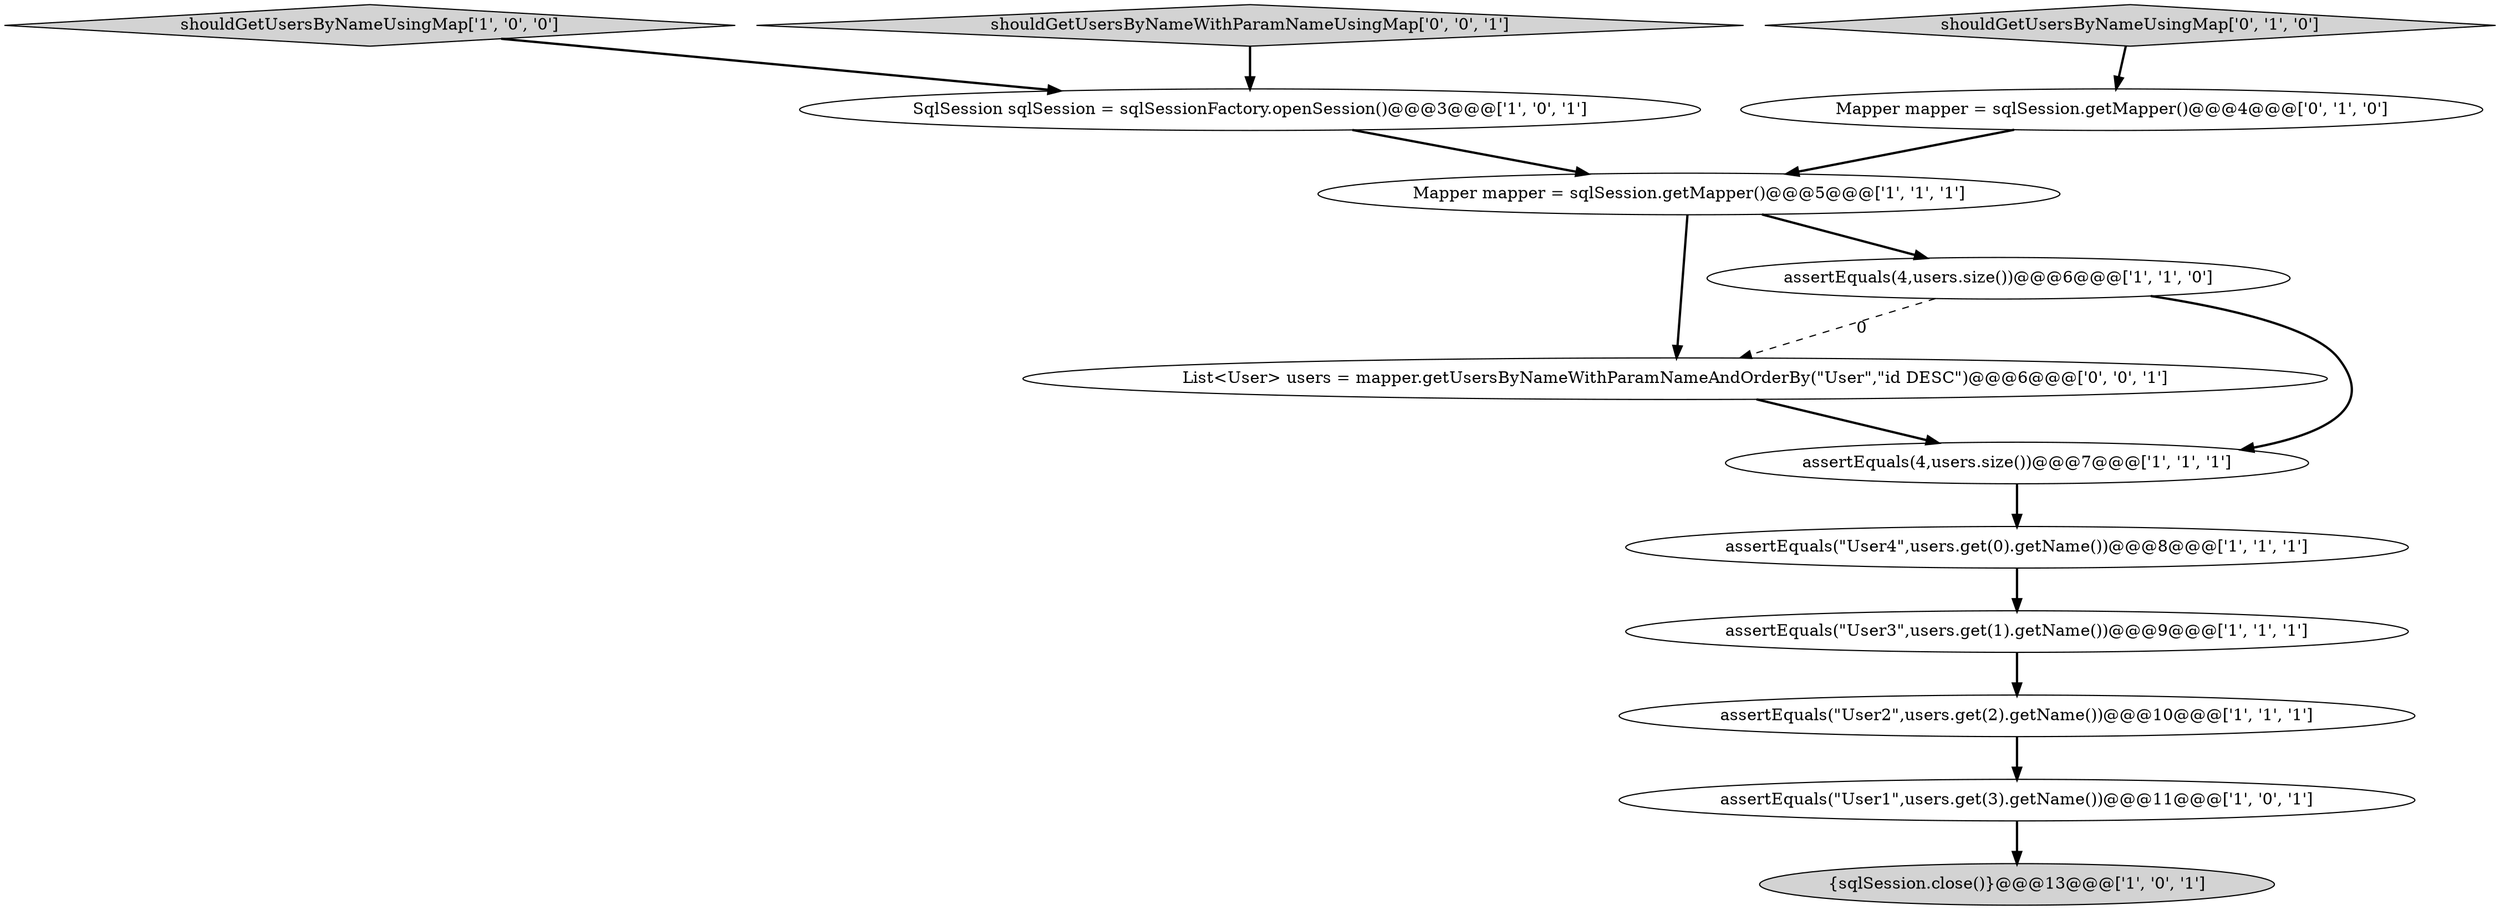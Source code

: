 digraph {
3 [style = filled, label = "assertEquals(\"User2\",users.get(2).getName())@@@10@@@['1', '1', '1']", fillcolor = white, shape = ellipse image = "AAA0AAABBB1BBB"];
5 [style = filled, label = "assertEquals(\"User3\",users.get(1).getName())@@@9@@@['1', '1', '1']", fillcolor = white, shape = ellipse image = "AAA0AAABBB1BBB"];
8 [style = filled, label = "shouldGetUsersByNameUsingMap['1', '0', '0']", fillcolor = lightgray, shape = diamond image = "AAA0AAABBB1BBB"];
7 [style = filled, label = "{sqlSession.close()}@@@13@@@['1', '0', '1']", fillcolor = lightgray, shape = ellipse image = "AAA0AAABBB1BBB"];
1 [style = filled, label = "assertEquals(\"User1\",users.get(3).getName())@@@11@@@['1', '0', '1']", fillcolor = white, shape = ellipse image = "AAA0AAABBB1BBB"];
6 [style = filled, label = "assertEquals(4,users.size())@@@7@@@['1', '1', '1']", fillcolor = white, shape = ellipse image = "AAA0AAABBB1BBB"];
2 [style = filled, label = "SqlSession sqlSession = sqlSessionFactory.openSession()@@@3@@@['1', '0', '1']", fillcolor = white, shape = ellipse image = "AAA0AAABBB1BBB"];
12 [style = filled, label = "shouldGetUsersByNameWithParamNameUsingMap['0', '0', '1']", fillcolor = lightgray, shape = diamond image = "AAA0AAABBB3BBB"];
13 [style = filled, label = "List<User> users = mapper.getUsersByNameWithParamNameAndOrderBy(\"User\",\"id DESC\")@@@6@@@['0', '0', '1']", fillcolor = white, shape = ellipse image = "AAA0AAABBB3BBB"];
11 [style = filled, label = "Mapper mapper = sqlSession.getMapper()@@@4@@@['0', '1', '0']", fillcolor = white, shape = ellipse image = "AAA0AAABBB2BBB"];
10 [style = filled, label = "shouldGetUsersByNameUsingMap['0', '1', '0']", fillcolor = lightgray, shape = diamond image = "AAA0AAABBB2BBB"];
0 [style = filled, label = "Mapper mapper = sqlSession.getMapper()@@@5@@@['1', '1', '1']", fillcolor = white, shape = ellipse image = "AAA0AAABBB1BBB"];
9 [style = filled, label = "assertEquals(4,users.size())@@@6@@@['1', '1', '0']", fillcolor = white, shape = ellipse image = "AAA0AAABBB1BBB"];
4 [style = filled, label = "assertEquals(\"User4\",users.get(0).getName())@@@8@@@['1', '1', '1']", fillcolor = white, shape = ellipse image = "AAA0AAABBB1BBB"];
5->3 [style = bold, label=""];
6->4 [style = bold, label=""];
12->2 [style = bold, label=""];
0->9 [style = bold, label=""];
2->0 [style = bold, label=""];
11->0 [style = bold, label=""];
13->6 [style = bold, label=""];
0->13 [style = bold, label=""];
3->1 [style = bold, label=""];
8->2 [style = bold, label=""];
4->5 [style = bold, label=""];
1->7 [style = bold, label=""];
9->13 [style = dashed, label="0"];
9->6 [style = bold, label=""];
10->11 [style = bold, label=""];
}
